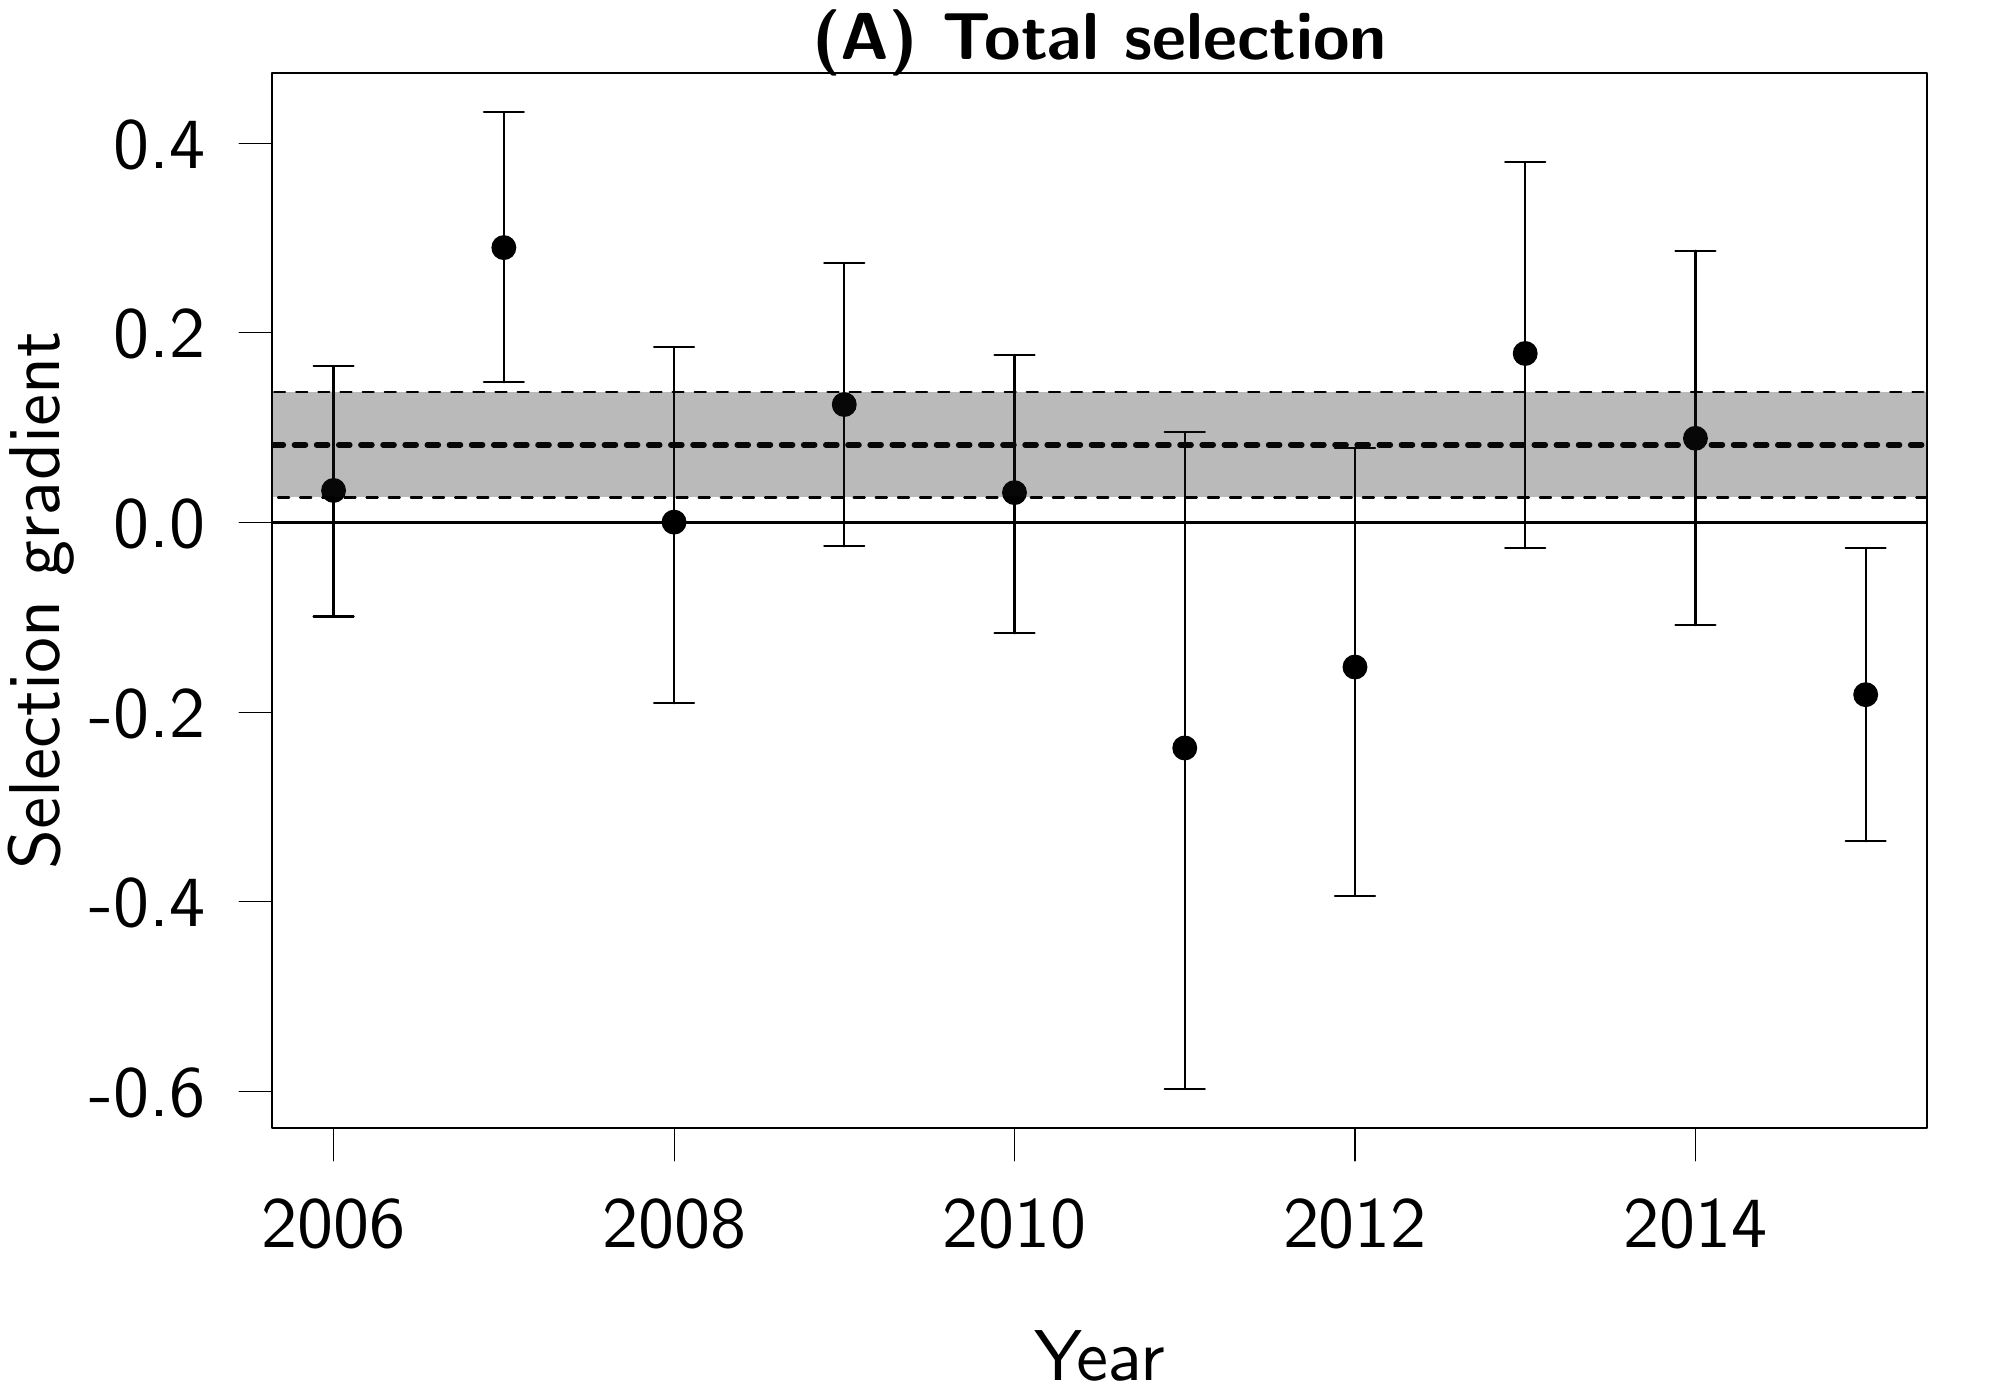 % Created by tikzDevice version 0.10.1 on 2016-07-22 14:12:01
% !TEX encoding = UTF-8 Unicode
\documentclass{article}
\nonstopmode

\usepackage{tikz}

\usepackage[active,tightpage,psfixbb]{preview}

\PreviewEnvironment{pgfpicture}

\setlength\PreviewBorder{0pt}

\newcommand{\SweaveOpts}[1]{}  % do not interfere with LaTeX
\newcommand{\SweaveInput}[1]{} % because they are not real TeX commands
\newcommand{\Sexpr}[1]{}       % will only be parsed by R



\usepackage{booktabs}

\usepackage{wasysym}
\renewcommand{\familydefault}{\sfdefault}



\begin{document}

\begin{tikzpicture}[x=1pt,y=1pt]
\definecolor{fillColor}{RGB}{255,255,255}
\path[use as bounding box,fill=fillColor,fill opacity=0.00] (0,0) rectangle (722.70,505.89);
\begin{scope}
\path[clip] ( 98.40, 98.40) rectangle (696.30,479.49);
\definecolor{fillColor}{RGB}{0,0,0}

\path[fill=fillColor] (120.54,328.66) circle (  4.50);

\path[fill=fillColor] (182.06,416.41) circle (  4.50);

\path[fill=fillColor] (243.57,317.22) circle (  4.50);

\path[fill=fillColor] (305.08,359.71) circle (  4.50);

\path[fill=fillColor] (366.59,327.87) circle (  4.50);

\path[fill=fillColor] (428.11,235.60) circle (  4.50);

\path[fill=fillColor] (489.62,264.85) circle (  4.50);

\path[fill=fillColor] (551.13,378.16) circle (  4.50);

\path[fill=fillColor] (612.64,347.50) circle (  4.50);

\path[fill=fillColor] (674.16,254.87) circle (  4.50);
\end{scope}
\begin{scope}
\path[clip] (  0.00,  0.00) rectangle (722.70,505.89);
\definecolor{drawColor}{RGB}{0,0,0}

\path[draw=drawColor,line width= 0.4pt,line join=round,line cap=round] (120.54, 98.40) -- (612.64, 98.40);

\path[draw=drawColor,line width= 0.4pt,line join=round,line cap=round] (120.54, 98.40) -- (120.54, 86.40);

\path[draw=drawColor,line width= 0.4pt,line join=round,line cap=round] (243.57, 98.40) -- (243.57, 86.40);

\path[draw=drawColor,line width= 0.4pt,line join=round,line cap=round] (366.59, 98.40) -- (366.59, 86.40);

\path[draw=drawColor,line width= 0.4pt,line join=round,line cap=round] (489.62, 98.40) -- (489.62, 86.40);

\path[draw=drawColor,line width= 0.4pt,line join=round,line cap=round] (612.64, 98.40) -- (612.64, 86.40);

\node[text=drawColor,anchor=base,inner sep=0pt, outer sep=0pt, scale=  2.60] at (120.54, 55.20) {2006};

\node[text=drawColor,anchor=base,inner sep=0pt, outer sep=0pt, scale=  2.60] at (243.57, 55.20) {2008};

\node[text=drawColor,anchor=base,inner sep=0pt, outer sep=0pt, scale=  2.60] at (366.59, 55.20) {2010};

\node[text=drawColor,anchor=base,inner sep=0pt, outer sep=0pt, scale=  2.60] at (489.62, 55.20) {2012};

\node[text=drawColor,anchor=base,inner sep=0pt, outer sep=0pt, scale=  2.60] at (612.64, 55.20) {2014};

\path[draw=drawColor,line width= 0.4pt,line join=round,line cap=round] ( 98.40,111.55) -- ( 98.40,454.09);

\path[draw=drawColor,line width= 0.4pt,line join=round,line cap=round] ( 98.40,111.55) -- ( 86.40,111.55);

\path[draw=drawColor,line width= 0.4pt,line join=round,line cap=round] ( 98.40,180.06) -- ( 86.40,180.06);

\path[draw=drawColor,line width= 0.4pt,line join=round,line cap=round] ( 98.40,248.57) -- ( 86.40,248.57);

\path[draw=drawColor,line width= 0.4pt,line join=round,line cap=round] ( 98.40,317.07) -- ( 86.40,317.07);

\path[draw=drawColor,line width= 0.4pt,line join=round,line cap=round] ( 98.40,385.58) -- ( 86.40,385.58);

\path[draw=drawColor,line width= 0.4pt,line join=round,line cap=round] ( 98.40,454.09) -- ( 86.40,454.09);

\node[text=drawColor,anchor=base east,inner sep=0pt, outer sep=0pt, scale=  2.60] at ( 74.40,102.52) {-0.6};

\node[text=drawColor,anchor=base east,inner sep=0pt, outer sep=0pt, scale=  2.60] at ( 74.40,171.03) {-0.4};

\node[text=drawColor,anchor=base east,inner sep=0pt, outer sep=0pt, scale=  2.60] at ( 74.40,239.54) {-0.2};

\node[text=drawColor,anchor=base east,inner sep=0pt, outer sep=0pt, scale=  2.60] at ( 74.40,308.05) {0.0};

\node[text=drawColor,anchor=base east,inner sep=0pt, outer sep=0pt, scale=  2.60] at ( 74.40,376.56) {0.2};

\node[text=drawColor,anchor=base east,inner sep=0pt, outer sep=0pt, scale=  2.60] at ( 74.40,445.06) {0.4};

\path[draw=drawColor,line width= 0.8pt,line join=round,line cap=round] ( 98.40, 98.40) --
	(696.30, 98.40) --
	(696.30,479.49) --
	( 98.40,479.49) --
	( 98.40, 98.40);
\end{scope}
\begin{scope}
\path[clip] (  0.00,  0.00) rectangle (722.70,505.89);
\definecolor{drawColor}{RGB}{0,0,0}

\node[text=drawColor,anchor=base,inner sep=0pt, outer sep=0pt, scale=  2.40] at (397.35,484.36) {\bfseries \textbf{(A)} Total selection};

\node[text=drawColor,anchor=base,inner sep=0pt, outer sep=0pt, scale=  2.60] at (397.35,  7.20) {Year};

\node[text=drawColor,rotate= 90.00,anchor=base,inner sep=0pt, outer sep=0pt, scale=  2.60] at ( 21.60,288.94) {Selection gradient};
\end{scope}
\begin{scope}
\path[clip] ( 98.40, 98.40) rectangle (696.30,479.49);
\definecolor{drawColor}{RGB}{0,0,0}

\path[draw=drawColor,line width= 0.8pt,line join=round,line cap=round] ( 98.40,317.07) -- (696.30,317.07);

\path[draw=drawColor,line width= 0.8pt,line join=round,line cap=round] (120.54,283.08) -- (120.54,373.61);

\path[draw=drawColor,line width= 0.8pt,line join=round,line cap=round] (113.32,283.08) --
	(120.54,283.08) --
	(127.77,283.08);

\path[draw=drawColor,line width= 0.8pt,line join=round,line cap=round] (127.77,373.61) --
	(120.54,373.61) --
	(113.32,373.61);

\path[draw=drawColor,line width= 0.8pt,line join=round,line cap=round] (182.06,367.71) -- (182.06,465.38);

\path[draw=drawColor,line width= 0.8pt,line join=round,line cap=round] (174.83,367.71) --
	(182.06,367.71) --
	(189.28,367.71);

\path[draw=drawColor,line width= 0.8pt,line join=round,line cap=round] (189.28,465.38) --
	(182.06,465.38) --
	(174.83,465.38);

\path[draw=drawColor,line width= 0.8pt,line join=round,line cap=round] (243.57,251.76) -- (243.57,380.45);

\path[draw=drawColor,line width= 0.8pt,line join=round,line cap=round] (236.34,251.76) --
	(243.57,251.76) --
	(250.80,251.76);

\path[draw=drawColor,line width= 0.8pt,line join=round,line cap=round] (250.80,380.45) --
	(243.57,380.45) --
	(236.34,380.45);

\path[draw=drawColor,line width= 0.8pt,line join=round,line cap=round] (305.08,308.49) -- (305.08,410.82);

\path[draw=drawColor,line width= 0.8pt,line join=round,line cap=round] (297.85,308.49) --
	(305.08,308.49) --
	(312.31,308.49);

\path[draw=drawColor,line width= 0.8pt,line join=round,line cap=round] (312.31,410.82) --
	(305.08,410.82) --
	(297.85,410.82);

\path[draw=drawColor,line width= 0.8pt,line join=round,line cap=round] (366.59,277.05) -- (366.59,377.59);

\path[draw=drawColor,line width= 0.8pt,line join=round,line cap=round] (359.37,277.05) --
	(366.59,277.05) --
	(373.82,277.05);

\path[draw=drawColor,line width= 0.8pt,line join=round,line cap=round] (373.82,377.59) --
	(366.59,377.59) --
	(359.37,377.59);

\path[draw=drawColor,line width= 0.8pt,line join=round,line cap=round] (428.11,112.51) -- (428.11,349.80);

\path[draw=drawColor,line width= 0.8pt,line join=round,line cap=round] (420.88,112.51) --
	(428.11,112.51) --
	(435.33,112.51);

\path[draw=drawColor,line width= 0.8pt,line join=round,line cap=round] (435.33,349.80) --
	(428.11,349.80) --
	(420.88,349.80);

\path[draw=drawColor,line width= 0.8pt,line join=round,line cap=round] (489.62,182.26) -- (489.62,344.11);

\path[draw=drawColor,line width= 0.8pt,line join=round,line cap=round] (482.39,182.26) --
	(489.62,182.26) --
	(496.85,182.26);

\path[draw=drawColor,line width= 0.8pt,line join=round,line cap=round] (496.85,344.11) --
	(489.62,344.11) --
	(482.39,344.11);

\path[draw=drawColor,line width= 0.8pt,line join=round,line cap=round] (551.13,307.76) -- (551.13,447.30);

\path[draw=drawColor,line width= 0.8pt,line join=round,line cap=round] (543.90,307.76) --
	(551.13,307.76) --
	(558.36,307.76);

\path[draw=drawColor,line width= 0.8pt,line join=round,line cap=round] (558.36,447.30) --
	(551.13,447.30) --
	(543.90,447.30);

\path[draw=drawColor,line width= 0.8pt,line join=round,line cap=round] (612.64,280.00) -- (612.64,415.29);

\path[draw=drawColor,line width= 0.8pt,line join=round,line cap=round] (605.42,280.00) --
	(612.64,280.00) --
	(619.87,280.00);

\path[draw=drawColor,line width= 0.8pt,line join=round,line cap=round] (619.87,415.29) --
	(612.64,415.29) --
	(605.42,415.29);

\path[draw=drawColor,line width= 0.8pt,line join=round,line cap=round] (674.16,201.89) -- (674.16,307.85);

\path[draw=drawColor,line width= 0.8pt,line join=round,line cap=round] (666.93,201.89) --
	(674.16,201.89) --
	(681.38,201.89);

\path[draw=drawColor,line width= 0.8pt,line join=round,line cap=round] (681.38,307.85) --
	(674.16,307.85) --
	(666.93,307.85);

\path[draw=drawColor,line width= 2.0pt,dash pattern=on 4pt off 4pt ,line join=round,line cap=round] ( 98.40,345.16) -- (696.30,345.16);
\definecolor{fillColor}{RGB}{26,26,26}

\path[draw=drawColor,line width= 0.8pt,dash pattern=on 4pt off 4pt ,line join=round,line cap=round,fill=fillColor,fill opacity=0.30] ( 59.03,364.21) --
	(722.70,364.21) --
	(722.70,326.12) --
	( 59.03,326.12) --
	cycle;
\end{scope}
\end{tikzpicture}

\end{document}
